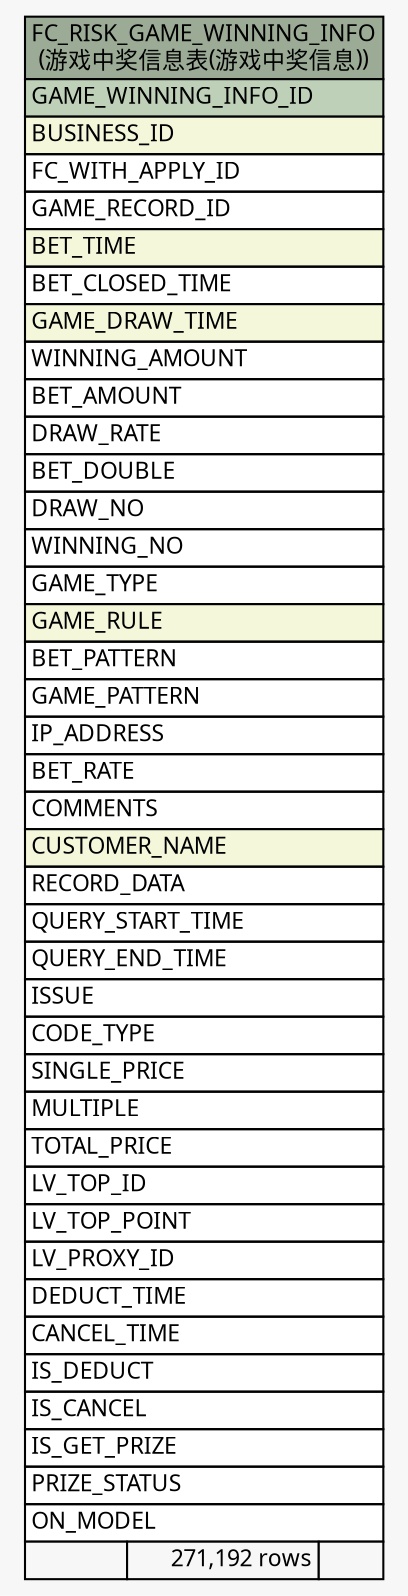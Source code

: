 // dot 2.26.0 on Linux 2.6.32-504.8.1.el6.x86_64
// SchemaSpy rev Unknown
digraph "FC_RISK_GAME_WINNING_INFO" {
  graph [
    rankdir="RL"
    bgcolor="#f7f7f7"
    nodesep="0.18"
    ranksep="0.46"
    fontname="Microsoft YaHei"
    fontsize="11"
  ];
  node [
    fontname="Microsoft YaHei"
    fontsize="11"
    shape="plaintext"
  ];
  edge [
    arrowsize="0.8"
  ];
  "FC_RISK_GAME_WINNING_INFO" [
    label=<
    <TABLE BORDER="0" CELLBORDER="1" CELLSPACING="0" BGCOLOR="#ffffff">
      <TR><TD COLSPAN="3" BGCOLOR="#9bab96" ALIGN="CENTER">FC_RISK_GAME_WINNING_INFO<br/>(游戏中奖信息表(游戏中奖信息))</TD></TR>
      <TR><TD PORT="GAME_WINNING_INFO_ID" COLSPAN="3" BGCOLOR="#bed1b8" ALIGN="LEFT">GAME_WINNING_INFO_ID</TD></TR>
      <TR><TD PORT="BUSINESS_ID" COLSPAN="3" BGCOLOR="#f4f7da" ALIGN="LEFT">BUSINESS_ID</TD></TR>
      <TR><TD PORT="FC_WITH_APPLY_ID" COLSPAN="3" ALIGN="LEFT">FC_WITH_APPLY_ID</TD></TR>
      <TR><TD PORT="GAME_RECORD_ID" COLSPAN="3" ALIGN="LEFT">GAME_RECORD_ID</TD></TR>
      <TR><TD PORT="BET_TIME" COLSPAN="3" BGCOLOR="#f4f7da" ALIGN="LEFT">BET_TIME</TD></TR>
      <TR><TD PORT="BET_CLOSED_TIME" COLSPAN="3" ALIGN="LEFT">BET_CLOSED_TIME</TD></TR>
      <TR><TD PORT="GAME_DRAW_TIME" COLSPAN="3" BGCOLOR="#f4f7da" ALIGN="LEFT">GAME_DRAW_TIME</TD></TR>
      <TR><TD PORT="WINNING_AMOUNT" COLSPAN="3" ALIGN="LEFT">WINNING_AMOUNT</TD></TR>
      <TR><TD PORT="BET_AMOUNT" COLSPAN="3" ALIGN="LEFT">BET_AMOUNT</TD></TR>
      <TR><TD PORT="DRAW_RATE" COLSPAN="3" ALIGN="LEFT">DRAW_RATE</TD></TR>
      <TR><TD PORT="BET_DOUBLE" COLSPAN="3" ALIGN="LEFT">BET_DOUBLE</TD></TR>
      <TR><TD PORT="DRAW_NO" COLSPAN="3" ALIGN="LEFT">DRAW_NO</TD></TR>
      <TR><TD PORT="WINNING_NO" COLSPAN="3" ALIGN="LEFT">WINNING_NO</TD></TR>
      <TR><TD PORT="GAME_TYPE" COLSPAN="3" ALIGN="LEFT">GAME_TYPE</TD></TR>
      <TR><TD PORT="GAME_RULE" COLSPAN="3" BGCOLOR="#f4f7da" ALIGN="LEFT">GAME_RULE</TD></TR>
      <TR><TD PORT="BET_PATTERN" COLSPAN="3" ALIGN="LEFT">BET_PATTERN</TD></TR>
      <TR><TD PORT="GAME_PATTERN" COLSPAN="3" ALIGN="LEFT">GAME_PATTERN</TD></TR>
      <TR><TD PORT="IP_ADDRESS" COLSPAN="3" ALIGN="LEFT">IP_ADDRESS</TD></TR>
      <TR><TD PORT="BET_RATE" COLSPAN="3" ALIGN="LEFT">BET_RATE</TD></TR>
      <TR><TD PORT="COMMENTS" COLSPAN="3" ALIGN="LEFT">COMMENTS</TD></TR>
      <TR><TD PORT="CUSTOMER_NAME" COLSPAN="3" BGCOLOR="#f4f7da" ALIGN="LEFT">CUSTOMER_NAME</TD></TR>
      <TR><TD PORT="RECORD_DATA" COLSPAN="3" ALIGN="LEFT">RECORD_DATA</TD></TR>
      <TR><TD PORT="QUERY_START_TIME" COLSPAN="3" ALIGN="LEFT">QUERY_START_TIME</TD></TR>
      <TR><TD PORT="QUERY_END_TIME" COLSPAN="3" ALIGN="LEFT">QUERY_END_TIME</TD></TR>
      <TR><TD PORT="ISSUE" COLSPAN="3" ALIGN="LEFT">ISSUE</TD></TR>
      <TR><TD PORT="CODE_TYPE" COLSPAN="3" ALIGN="LEFT">CODE_TYPE</TD></TR>
      <TR><TD PORT="SINGLE_PRICE" COLSPAN="3" ALIGN="LEFT">SINGLE_PRICE</TD></TR>
      <TR><TD PORT="MULTIPLE" COLSPAN="3" ALIGN="LEFT">MULTIPLE</TD></TR>
      <TR><TD PORT="TOTAL_PRICE" COLSPAN="3" ALIGN="LEFT">TOTAL_PRICE</TD></TR>
      <TR><TD PORT="LV_TOP_ID" COLSPAN="3" ALIGN="LEFT">LV_TOP_ID</TD></TR>
      <TR><TD PORT="LV_TOP_POINT" COLSPAN="3" ALIGN="LEFT">LV_TOP_POINT</TD></TR>
      <TR><TD PORT="LV_PROXY_ID" COLSPAN="3" ALIGN="LEFT">LV_PROXY_ID</TD></TR>
      <TR><TD PORT="DEDUCT_TIME" COLSPAN="3" ALIGN="LEFT">DEDUCT_TIME</TD></TR>
      <TR><TD PORT="CANCEL_TIME" COLSPAN="3" ALIGN="LEFT">CANCEL_TIME</TD></TR>
      <TR><TD PORT="IS_DEDUCT" COLSPAN="3" ALIGN="LEFT">IS_DEDUCT</TD></TR>
      <TR><TD PORT="IS_CANCEL" COLSPAN="3" ALIGN="LEFT">IS_CANCEL</TD></TR>
      <TR><TD PORT="IS_GET_PRIZE" COLSPAN="3" ALIGN="LEFT">IS_GET_PRIZE</TD></TR>
      <TR><TD PORT="PRIZE_STATUS" COLSPAN="3" ALIGN="LEFT">PRIZE_STATUS</TD></TR>
      <TR><TD PORT="ON_MODEL" COLSPAN="3" ALIGN="LEFT">ON_MODEL</TD></TR>
      <TR><TD ALIGN="LEFT" BGCOLOR="#f7f7f7">  </TD><TD ALIGN="RIGHT" BGCOLOR="#f7f7f7">271,192 rows</TD><TD ALIGN="RIGHT" BGCOLOR="#f7f7f7">  </TD></TR>
    </TABLE>>
    URL="tables/FC_RISK_GAME_WINNING_INFO.html"
    tooltip="FC_RISK_GAME_WINNING_INFO"
  ];
}
